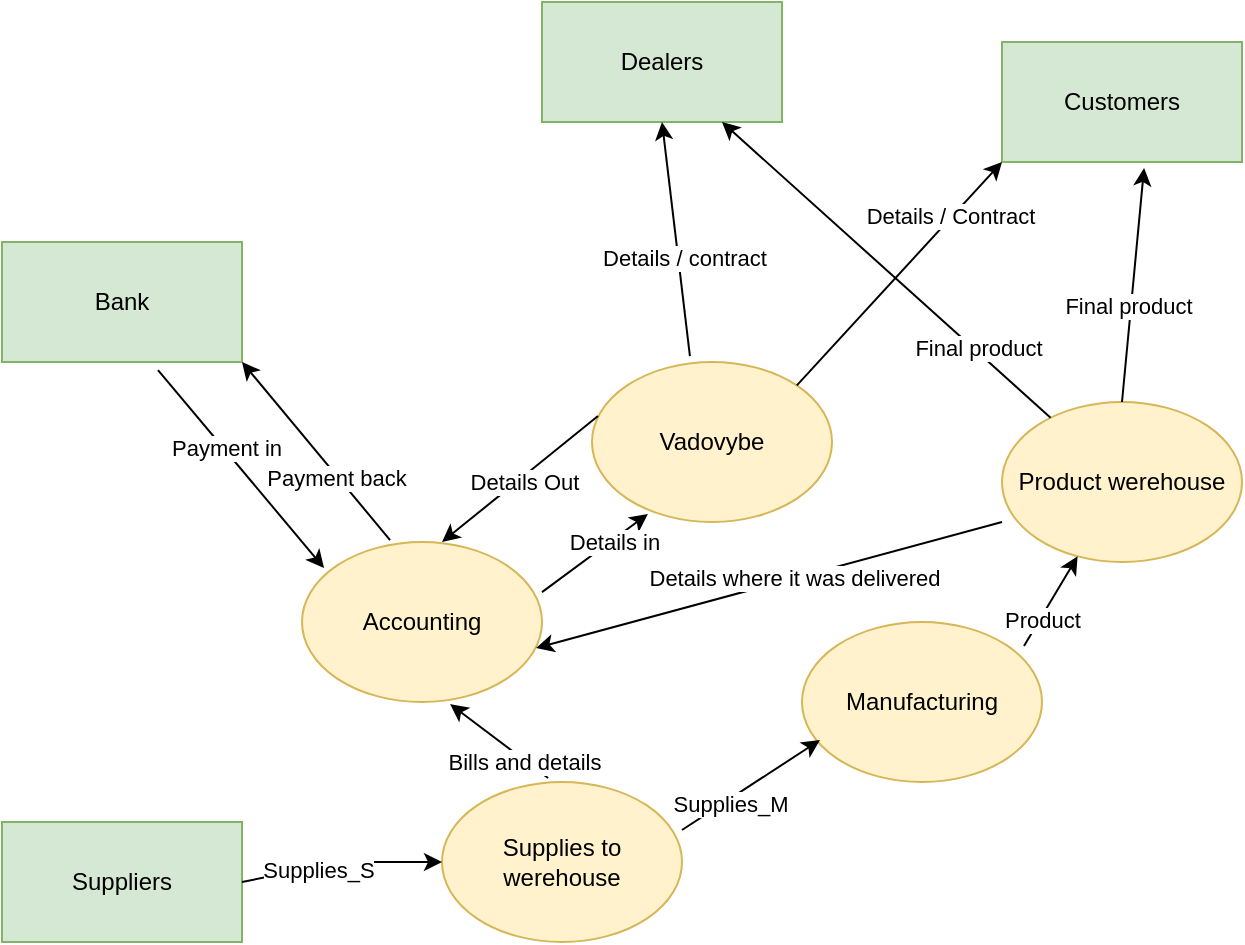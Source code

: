 <mxfile version="13.6.6" type="github">
  <diagram id="vzioFBNHEk6Id1RTCtNG" name="Page-1">
    <mxGraphModel dx="981" dy="554" grid="1" gridSize="10" guides="1" tooltips="1" connect="1" arrows="1" fold="1" page="1" pageScale="1" pageWidth="850" pageHeight="1100" math="0" shadow="0">
      <root>
        <mxCell id="0" />
        <mxCell id="1" parent="0" />
        <mxCell id="OYXpN41Nhl739jVn25ul-1" value="Vadovybe" style="ellipse;whiteSpace=wrap;html=1;fillColor=#fff2cc;strokeColor=#d6b656;" vertex="1" parent="1">
          <mxGeometry x="365" y="240" width="120" height="80" as="geometry" />
        </mxCell>
        <mxCell id="OYXpN41Nhl739jVn25ul-2" value="Dealers" style="rounded=0;whiteSpace=wrap;html=1;fillColor=#d5e8d4;strokeColor=#82b366;" vertex="1" parent="1">
          <mxGeometry x="340" y="60" width="120" height="60" as="geometry" />
        </mxCell>
        <mxCell id="OYXpN41Nhl739jVn25ul-3" value="Customers" style="rounded=0;whiteSpace=wrap;html=1;fillColor=#d5e8d4;strokeColor=#82b366;" vertex="1" parent="1">
          <mxGeometry x="570" y="80" width="120" height="60" as="geometry" />
        </mxCell>
        <mxCell id="OYXpN41Nhl739jVn25ul-4" value="Bank" style="rounded=0;whiteSpace=wrap;html=1;fillColor=#d5e8d4;strokeColor=#82b366;" vertex="1" parent="1">
          <mxGeometry x="70" y="180" width="120" height="60" as="geometry" />
        </mxCell>
        <mxCell id="OYXpN41Nhl739jVn25ul-5" value="Suppliers" style="rounded=0;whiteSpace=wrap;html=1;fillColor=#d5e8d4;strokeColor=#82b366;" vertex="1" parent="1">
          <mxGeometry x="70" y="470" width="120" height="60" as="geometry" />
        </mxCell>
        <mxCell id="OYXpN41Nhl739jVn25ul-7" value="Product werehouse" style="ellipse;whiteSpace=wrap;html=1;fillColor=#fff2cc;strokeColor=#d6b656;" vertex="1" parent="1">
          <mxGeometry x="570" y="260" width="120" height="80" as="geometry" />
        </mxCell>
        <mxCell id="OYXpN41Nhl739jVn25ul-9" value="Accounting" style="ellipse;whiteSpace=wrap;html=1;fillColor=#fff2cc;strokeColor=#d6b656;" vertex="1" parent="1">
          <mxGeometry x="220" y="330" width="120" height="80" as="geometry" />
        </mxCell>
        <mxCell id="OYXpN41Nhl739jVn25ul-10" value="Manufacturing" style="ellipse;whiteSpace=wrap;html=1;fillColor=#fff2cc;strokeColor=#d6b656;" vertex="1" parent="1">
          <mxGeometry x="470" y="370" width="120" height="80" as="geometry" />
        </mxCell>
        <mxCell id="OYXpN41Nhl739jVn25ul-11" value="Supplies to werehouse" style="ellipse;whiteSpace=wrap;html=1;fillColor=#fff2cc;strokeColor=#d6b656;" vertex="1" parent="1">
          <mxGeometry x="290" y="450" width="120" height="80" as="geometry" />
        </mxCell>
        <mxCell id="OYXpN41Nhl739jVn25ul-18" value="" style="endArrow=classic;html=1;exitX=1;exitY=0.5;exitDx=0;exitDy=0;entryX=0;entryY=0.5;entryDx=0;entryDy=0;" edge="1" parent="1" source="OYXpN41Nhl739jVn25ul-5" target="OYXpN41Nhl739jVn25ul-11">
          <mxGeometry width="50" height="50" relative="1" as="geometry">
            <mxPoint x="210" y="510" as="sourcePoint" />
            <mxPoint x="260" y="460" as="targetPoint" />
            <Array as="points">
              <mxPoint x="240" y="490" />
            </Array>
          </mxGeometry>
        </mxCell>
        <mxCell id="OYXpN41Nhl739jVn25ul-19" value="Supplies_S" style="edgeLabel;html=1;align=center;verticalAlign=middle;resizable=0;points=[];" vertex="1" connectable="0" parent="OYXpN41Nhl739jVn25ul-18">
          <mxGeometry x="-0.239" y="-2" relative="1" as="geometry">
            <mxPoint y="-1" as="offset" />
          </mxGeometry>
        </mxCell>
        <mxCell id="OYXpN41Nhl739jVn25ul-20" value="" style="endArrow=classic;html=1;exitX=1;exitY=0.3;exitDx=0;exitDy=0;exitPerimeter=0;entryX=0.075;entryY=0.738;entryDx=0;entryDy=0;entryPerimeter=0;" edge="1" parent="1" source="OYXpN41Nhl739jVn25ul-11" target="OYXpN41Nhl739jVn25ul-10">
          <mxGeometry width="50" height="50" relative="1" as="geometry">
            <mxPoint x="420" y="470" as="sourcePoint" />
            <mxPoint x="470" y="420" as="targetPoint" />
          </mxGeometry>
        </mxCell>
        <mxCell id="OYXpN41Nhl739jVn25ul-21" value="Supplies_M" style="edgeLabel;html=1;align=center;verticalAlign=middle;resizable=0;points=[];" vertex="1" connectable="0" parent="OYXpN41Nhl739jVn25ul-20">
          <mxGeometry x="-0.339" y="-2" relative="1" as="geometry">
            <mxPoint as="offset" />
          </mxGeometry>
        </mxCell>
        <mxCell id="OYXpN41Nhl739jVn25ul-22" value="" style="endArrow=classic;html=1;exitX=0.925;exitY=0.15;exitDx=0;exitDy=0;exitPerimeter=0;" edge="1" parent="1" source="OYXpN41Nhl739jVn25ul-10" target="OYXpN41Nhl739jVn25ul-7">
          <mxGeometry width="50" height="50" relative="1" as="geometry">
            <mxPoint x="605" y="395" as="sourcePoint" />
            <mxPoint x="655" y="345" as="targetPoint" />
          </mxGeometry>
        </mxCell>
        <mxCell id="OYXpN41Nhl739jVn25ul-33" value="Product" style="edgeLabel;html=1;align=center;verticalAlign=middle;resizable=0;points=[];" vertex="1" connectable="0" parent="OYXpN41Nhl739jVn25ul-22">
          <mxGeometry x="-0.396" y="-1" relative="1" as="geometry">
            <mxPoint as="offset" />
          </mxGeometry>
        </mxCell>
        <mxCell id="OYXpN41Nhl739jVn25ul-23" value="" style="endArrow=classic;html=1;exitX=1;exitY=0.313;exitDx=0;exitDy=0;exitPerimeter=0;entryX=0.233;entryY=0.95;entryDx=0;entryDy=0;entryPerimeter=0;" edge="1" parent="1" source="OYXpN41Nhl739jVn25ul-9" target="OYXpN41Nhl739jVn25ul-1">
          <mxGeometry width="50" height="50" relative="1" as="geometry">
            <mxPoint x="350" y="360" as="sourcePoint" />
            <mxPoint x="400" y="310" as="targetPoint" />
          </mxGeometry>
        </mxCell>
        <mxCell id="OYXpN41Nhl739jVn25ul-35" value="Details in" style="edgeLabel;html=1;align=center;verticalAlign=middle;resizable=0;points=[];" vertex="1" connectable="0" parent="OYXpN41Nhl739jVn25ul-23">
          <mxGeometry x="0.333" y="-1" relative="1" as="geometry">
            <mxPoint as="offset" />
          </mxGeometry>
        </mxCell>
        <mxCell id="OYXpN41Nhl739jVn25ul-24" value="" style="endArrow=classic;html=1;entryX=0.692;entryY=0.038;entryDx=0;entryDy=0;entryPerimeter=0;exitX=0.025;exitY=0.338;exitDx=0;exitDy=0;exitPerimeter=0;" edge="1" parent="1" source="OYXpN41Nhl739jVn25ul-1">
          <mxGeometry width="50" height="50" relative="1" as="geometry">
            <mxPoint x="351.96" y="276.96" as="sourcePoint" />
            <mxPoint x="290.0" y="330.0" as="targetPoint" />
          </mxGeometry>
        </mxCell>
        <mxCell id="OYXpN41Nhl739jVn25ul-36" value="Details Out" style="edgeLabel;html=1;align=center;verticalAlign=middle;resizable=0;points=[];" vertex="1" connectable="0" parent="OYXpN41Nhl739jVn25ul-24">
          <mxGeometry x="-0.428" y="1" relative="1" as="geometry">
            <mxPoint x="-16.06" y="13.97" as="offset" />
          </mxGeometry>
        </mxCell>
        <mxCell id="OYXpN41Nhl739jVn25ul-25" value="" style="endArrow=classic;html=1;entryX=1;entryY=1;entryDx=0;entryDy=0;exitX=0.367;exitY=-0.012;exitDx=0;exitDy=0;exitPerimeter=0;" edge="1" parent="1" source="OYXpN41Nhl739jVn25ul-9" target="OYXpN41Nhl739jVn25ul-4">
          <mxGeometry width="50" height="50" relative="1" as="geometry">
            <mxPoint x="310.98" y="230" as="sourcePoint" />
            <mxPoint x="249.02" y="283.04" as="targetPoint" />
          </mxGeometry>
        </mxCell>
        <mxCell id="OYXpN41Nhl739jVn25ul-37" value="Payment back" style="edgeLabel;html=1;align=center;verticalAlign=middle;resizable=0;points=[];" vertex="1" connectable="0" parent="OYXpN41Nhl739jVn25ul-25">
          <mxGeometry x="-0.289" y="1" relative="1" as="geometry">
            <mxPoint as="offset" />
          </mxGeometry>
        </mxCell>
        <mxCell id="OYXpN41Nhl739jVn25ul-26" value="" style="endArrow=classic;html=1;exitX=0.65;exitY=1.067;exitDx=0;exitDy=0;exitPerimeter=0;entryX=0.092;entryY=0.163;entryDx=0;entryDy=0;entryPerimeter=0;" edge="1" parent="1" source="OYXpN41Nhl739jVn25ul-4" target="OYXpN41Nhl739jVn25ul-9">
          <mxGeometry width="50" height="50" relative="1" as="geometry">
            <mxPoint x="108.71" y="320.0" as="sourcePoint" />
            <mxPoint x="151.284" y="273.244" as="targetPoint" />
          </mxGeometry>
        </mxCell>
        <mxCell id="OYXpN41Nhl739jVn25ul-38" value="Payment in" style="edgeLabel;html=1;align=center;verticalAlign=middle;resizable=0;points=[];" vertex="1" connectable="0" parent="OYXpN41Nhl739jVn25ul-26">
          <mxGeometry x="-0.2" y="1" relative="1" as="geometry">
            <mxPoint as="offset" />
          </mxGeometry>
        </mxCell>
        <mxCell id="OYXpN41Nhl739jVn25ul-27" value="" style="endArrow=classic;html=1;entryX=0;entryY=1;entryDx=0;entryDy=0;exitX=1;exitY=0;exitDx=0;exitDy=0;" edge="1" parent="1" source="OYXpN41Nhl739jVn25ul-1" target="OYXpN41Nhl739jVn25ul-3">
          <mxGeometry width="50" height="50" relative="1" as="geometry">
            <mxPoint x="480" y="250" as="sourcePoint" />
            <mxPoint x="530" y="200" as="targetPoint" />
          </mxGeometry>
        </mxCell>
        <mxCell id="OYXpN41Nhl739jVn25ul-40" value="Details / Contract" style="edgeLabel;html=1;align=center;verticalAlign=middle;resizable=0;points=[];" vertex="1" connectable="0" parent="OYXpN41Nhl739jVn25ul-27">
          <mxGeometry x="0.506" y="1" relative="1" as="geometry">
            <mxPoint as="offset" />
          </mxGeometry>
        </mxCell>
        <mxCell id="OYXpN41Nhl739jVn25ul-28" value="" style="endArrow=classic;html=1;entryX=0.5;entryY=1;entryDx=0;entryDy=0;exitX=0.408;exitY=-0.037;exitDx=0;exitDy=0;exitPerimeter=0;" edge="1" parent="1" source="OYXpN41Nhl739jVn25ul-1" target="OYXpN41Nhl739jVn25ul-2">
          <mxGeometry width="50" height="50" relative="1" as="geometry">
            <mxPoint x="363.716" y="201.716" as="sourcePoint" />
            <mxPoint x="436.29" y="150" as="targetPoint" />
          </mxGeometry>
        </mxCell>
        <mxCell id="OYXpN41Nhl739jVn25ul-39" value="Details / contract" style="edgeLabel;html=1;align=center;verticalAlign=middle;resizable=0;points=[];" vertex="1" connectable="0" parent="OYXpN41Nhl739jVn25ul-28">
          <mxGeometry x="-0.168" y="-3" relative="1" as="geometry">
            <mxPoint as="offset" />
          </mxGeometry>
        </mxCell>
        <mxCell id="OYXpN41Nhl739jVn25ul-29" value="" style="endArrow=classic;html=1;entryX=0.975;entryY=0.663;entryDx=0;entryDy=0;exitX=0;exitY=0.5;exitDx=0;exitDy=0;entryPerimeter=0;" edge="1" parent="1" target="OYXpN41Nhl739jVn25ul-9">
          <mxGeometry width="50" height="50" relative="1" as="geometry">
            <mxPoint x="570" y="320" as="sourcePoint" />
            <mxPoint x="340" y="390" as="targetPoint" />
          </mxGeometry>
        </mxCell>
        <mxCell id="OYXpN41Nhl739jVn25ul-34" value="Details where it was delivered" style="edgeLabel;html=1;align=center;verticalAlign=middle;resizable=0;points=[];" vertex="1" connectable="0" parent="OYXpN41Nhl739jVn25ul-29">
          <mxGeometry x="-0.105" relative="1" as="geometry">
            <mxPoint as="offset" />
          </mxGeometry>
        </mxCell>
        <mxCell id="OYXpN41Nhl739jVn25ul-30" value="" style="endArrow=classic;html=1;entryX=0.617;entryY=1.013;entryDx=0;entryDy=0;entryPerimeter=0;exitX=0.442;exitY=-0.025;exitDx=0;exitDy=0;exitPerimeter=0;" edge="1" parent="1" source="OYXpN41Nhl739jVn25ul-11" target="OYXpN41Nhl739jVn25ul-9">
          <mxGeometry width="50" height="50" relative="1" as="geometry">
            <mxPoint x="400" y="440" as="sourcePoint" />
            <mxPoint x="450" y="390" as="targetPoint" />
          </mxGeometry>
        </mxCell>
        <mxCell id="OYXpN41Nhl739jVn25ul-43" value="Bills and details" style="edgeLabel;html=1;align=center;verticalAlign=middle;resizable=0;points=[];" vertex="1" connectable="0" parent="OYXpN41Nhl739jVn25ul-30">
          <mxGeometry x="-0.504" y="1" relative="1" as="geometry">
            <mxPoint as="offset" />
          </mxGeometry>
        </mxCell>
        <mxCell id="OYXpN41Nhl739jVn25ul-31" value="" style="endArrow=classic;html=1;entryX=0.592;entryY=1.05;entryDx=0;entryDy=0;entryPerimeter=0;exitX=0.5;exitY=0;exitDx=0;exitDy=0;" edge="1" parent="1" source="OYXpN41Nhl739jVn25ul-7" target="OYXpN41Nhl739jVn25ul-3">
          <mxGeometry width="50" height="50" relative="1" as="geometry">
            <mxPoint x="660" y="250" as="sourcePoint" />
            <mxPoint x="710" y="200" as="targetPoint" />
          </mxGeometry>
        </mxCell>
        <mxCell id="OYXpN41Nhl739jVn25ul-42" value="Final product" style="edgeLabel;html=1;align=center;verticalAlign=middle;resizable=0;points=[];" vertex="1" connectable="0" parent="OYXpN41Nhl739jVn25ul-31">
          <mxGeometry x="-0.182" y="2" relative="1" as="geometry">
            <mxPoint as="offset" />
          </mxGeometry>
        </mxCell>
        <mxCell id="OYXpN41Nhl739jVn25ul-32" value="" style="endArrow=classic;html=1;entryX=0.75;entryY=1;entryDx=0;entryDy=0;" edge="1" parent="1" source="OYXpN41Nhl739jVn25ul-7" target="OYXpN41Nhl739jVn25ul-2">
          <mxGeometry width="50" height="50" relative="1" as="geometry">
            <mxPoint x="548.96" y="270" as="sourcePoint" />
            <mxPoint x="530" y="213" as="targetPoint" />
          </mxGeometry>
        </mxCell>
        <mxCell id="OYXpN41Nhl739jVn25ul-41" value="Final product" style="edgeLabel;html=1;align=center;verticalAlign=middle;resizable=0;points=[];" vertex="1" connectable="0" parent="OYXpN41Nhl739jVn25ul-32">
          <mxGeometry x="-0.545" y="-2" relative="1" as="geometry">
            <mxPoint as="offset" />
          </mxGeometry>
        </mxCell>
      </root>
    </mxGraphModel>
  </diagram>
</mxfile>
